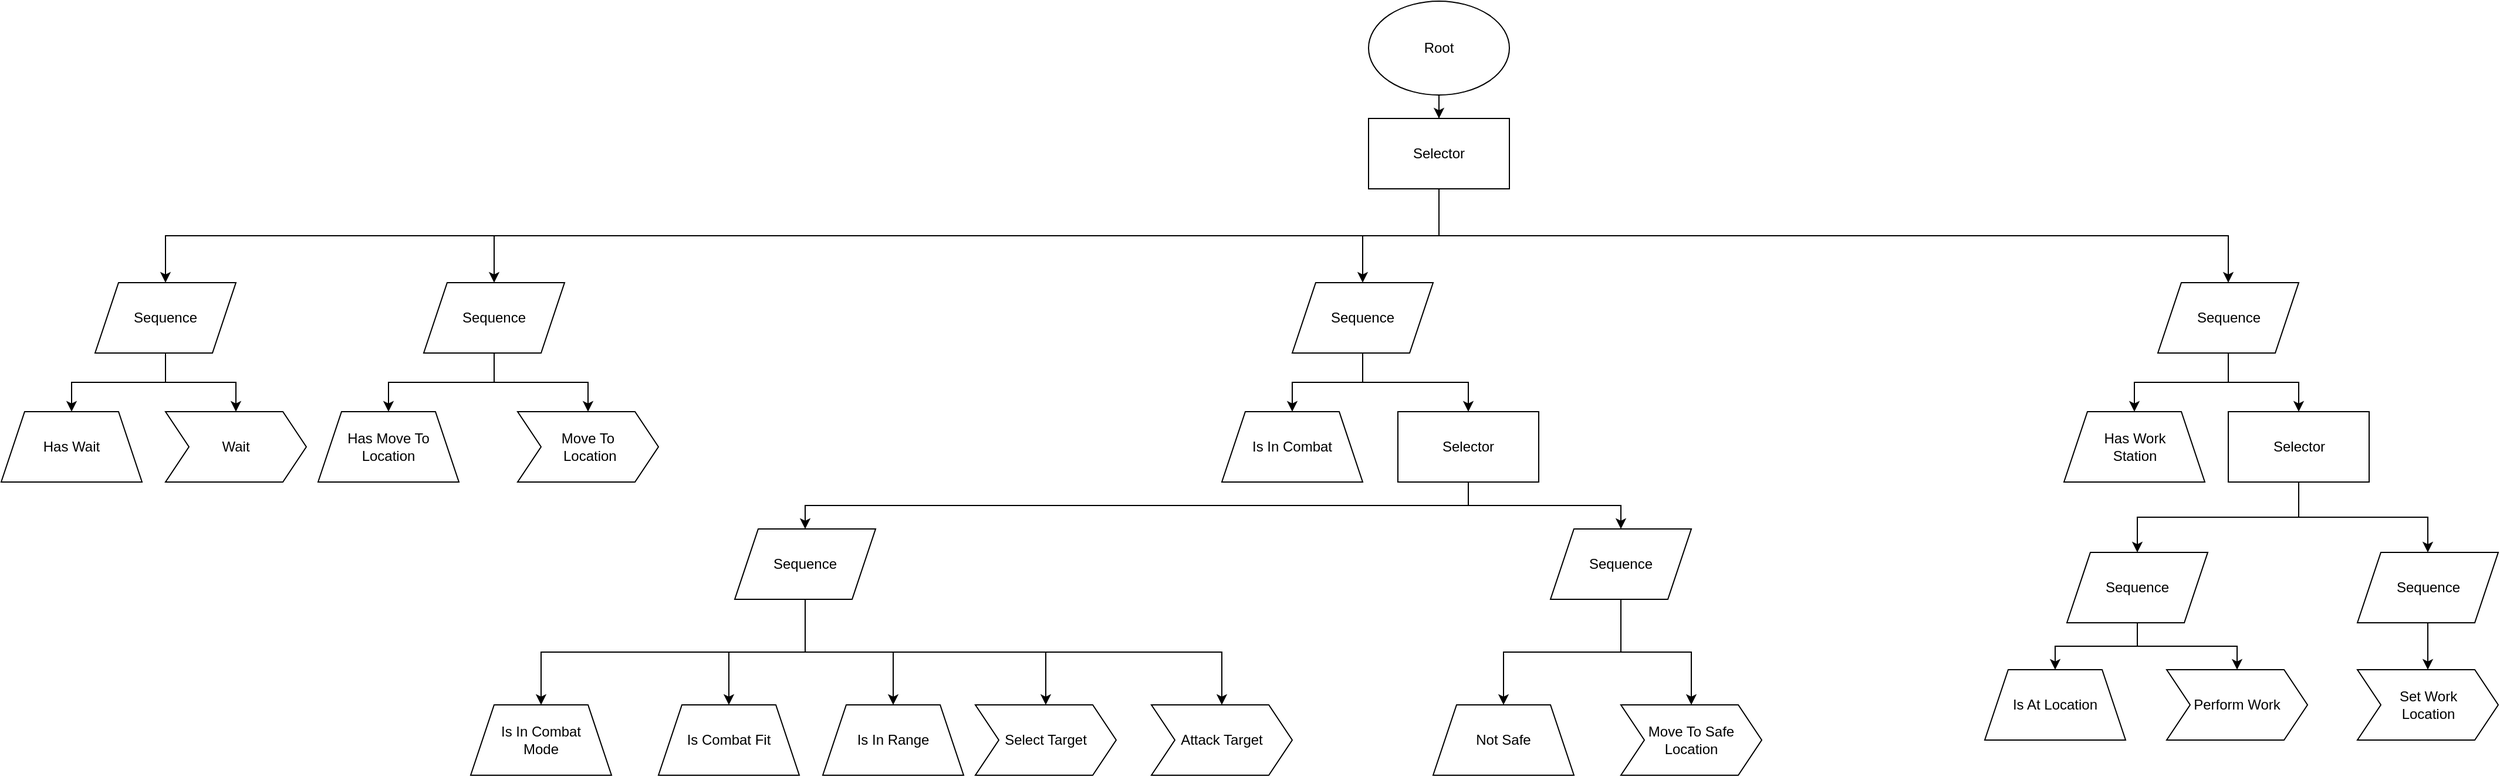 <mxfile version="21.5.2" type="device">
  <diagram name="Page-1" id="RPb3wnmH3mTpkXsklkhz">
    <mxGraphModel dx="2537" dy="932" grid="1" gridSize="10" guides="1" tooltips="1" connect="1" arrows="1" fold="1" page="1" pageScale="1" pageWidth="850" pageHeight="1100" math="0" shadow="0">
      <root>
        <mxCell id="0" />
        <mxCell id="1" parent="0" />
        <mxCell id="6phgiGDDSsjCHhmaexQ0-15" style="edgeStyle=orthogonalEdgeStyle;rounded=0;orthogonalLoop=1;jettySize=auto;html=1;exitX=0.5;exitY=1;exitDx=0;exitDy=0;" parent="1" source="6phgiGDDSsjCHhmaexQ0-1" target="6phgiGDDSsjCHhmaexQ0-2" edge="1">
          <mxGeometry relative="1" as="geometry" />
        </mxCell>
        <mxCell id="6phgiGDDSsjCHhmaexQ0-1" value="Root" style="ellipse;whiteSpace=wrap;html=1;" parent="1" vertex="1">
          <mxGeometry x="365" y="30" width="120" height="80" as="geometry" />
        </mxCell>
        <mxCell id="6phgiGDDSsjCHhmaexQ0-4" style="edgeStyle=orthogonalEdgeStyle;rounded=0;orthogonalLoop=1;jettySize=auto;html=1;exitX=0.5;exitY=1;exitDx=0;exitDy=0;entryX=0.5;entryY=0;entryDx=0;entryDy=0;" parent="1" source="6phgiGDDSsjCHhmaexQ0-2" target="6phgiGDDSsjCHhmaexQ0-3" edge="1">
          <mxGeometry relative="1" as="geometry" />
        </mxCell>
        <mxCell id="6phgiGDDSsjCHhmaexQ0-9" style="edgeStyle=orthogonalEdgeStyle;rounded=0;orthogonalLoop=1;jettySize=auto;html=1;exitX=0.5;exitY=1;exitDx=0;exitDy=0;" parent="1" source="6phgiGDDSsjCHhmaexQ0-2" target="6phgiGDDSsjCHhmaexQ0-10" edge="1">
          <mxGeometry relative="1" as="geometry">
            <mxPoint x="-10" y="270" as="targetPoint" />
          </mxGeometry>
        </mxCell>
        <mxCell id="6phgiGDDSsjCHhmaexQ0-38" style="edgeStyle=orthogonalEdgeStyle;rounded=0;orthogonalLoop=1;jettySize=auto;html=1;exitX=0.5;exitY=1;exitDx=0;exitDy=0;entryX=0.5;entryY=0;entryDx=0;entryDy=0;" parent="1" source="6phgiGDDSsjCHhmaexQ0-2" target="6phgiGDDSsjCHhmaexQ0-16" edge="1">
          <mxGeometry relative="1" as="geometry" />
        </mxCell>
        <mxCell id="6phgiGDDSsjCHhmaexQ0-40" style="edgeStyle=orthogonalEdgeStyle;rounded=0;orthogonalLoop=1;jettySize=auto;html=1;exitX=0.5;exitY=1;exitDx=0;exitDy=0;entryX=0.5;entryY=0;entryDx=0;entryDy=0;" parent="1" source="6phgiGDDSsjCHhmaexQ0-2" target="6phgiGDDSsjCHhmaexQ0-39" edge="1">
          <mxGeometry relative="1" as="geometry" />
        </mxCell>
        <mxCell id="6phgiGDDSsjCHhmaexQ0-2" value="Selector" style="rounded=0;whiteSpace=wrap;html=1;" parent="1" vertex="1">
          <mxGeometry x="365" y="130" width="120" height="60" as="geometry" />
        </mxCell>
        <mxCell id="6phgiGDDSsjCHhmaexQ0-7" style="edgeStyle=orthogonalEdgeStyle;rounded=0;orthogonalLoop=1;jettySize=auto;html=1;exitX=0.5;exitY=1;exitDx=0;exitDy=0;" parent="1" source="6phgiGDDSsjCHhmaexQ0-3" target="6phgiGDDSsjCHhmaexQ0-5" edge="1">
          <mxGeometry relative="1" as="geometry" />
        </mxCell>
        <mxCell id="6phgiGDDSsjCHhmaexQ0-8" style="edgeStyle=orthogonalEdgeStyle;rounded=0;orthogonalLoop=1;jettySize=auto;html=1;exitX=0.5;exitY=1;exitDx=0;exitDy=0;entryX=0.5;entryY=0;entryDx=0;entryDy=0;" parent="1" source="6phgiGDDSsjCHhmaexQ0-3" target="6phgiGDDSsjCHhmaexQ0-6" edge="1">
          <mxGeometry relative="1" as="geometry" />
        </mxCell>
        <mxCell id="6phgiGDDSsjCHhmaexQ0-3" value="Sequence" style="shape=parallelogram;perimeter=parallelogramPerimeter;whiteSpace=wrap;html=1;fixedSize=1;" parent="1" vertex="1">
          <mxGeometry x="-720" y="270" width="120" height="60" as="geometry" />
        </mxCell>
        <mxCell id="6phgiGDDSsjCHhmaexQ0-5" value="Has Wait" style="shape=trapezoid;perimeter=trapezoidPerimeter;whiteSpace=wrap;html=1;fixedSize=1;" parent="1" vertex="1">
          <mxGeometry x="-800" y="380" width="120" height="60" as="geometry" />
        </mxCell>
        <mxCell id="6phgiGDDSsjCHhmaexQ0-6" value="Wait" style="shape=step;perimeter=stepPerimeter;whiteSpace=wrap;html=1;fixedSize=1;" parent="1" vertex="1">
          <mxGeometry x="-660" y="380" width="120" height="60" as="geometry" />
        </mxCell>
        <mxCell id="6phgiGDDSsjCHhmaexQ0-12" style="edgeStyle=orthogonalEdgeStyle;rounded=0;orthogonalLoop=1;jettySize=auto;html=1;exitX=0.5;exitY=1;exitDx=0;exitDy=0;entryX=0.5;entryY=0;entryDx=0;entryDy=0;" parent="1" source="6phgiGDDSsjCHhmaexQ0-10" target="6phgiGDDSsjCHhmaexQ0-11" edge="1">
          <mxGeometry relative="1" as="geometry" />
        </mxCell>
        <mxCell id="6phgiGDDSsjCHhmaexQ0-14" style="edgeStyle=orthogonalEdgeStyle;rounded=0;orthogonalLoop=1;jettySize=auto;html=1;exitX=0.5;exitY=1;exitDx=0;exitDy=0;" parent="1" source="6phgiGDDSsjCHhmaexQ0-10" target="6phgiGDDSsjCHhmaexQ0-13" edge="1">
          <mxGeometry relative="1" as="geometry" />
        </mxCell>
        <mxCell id="6phgiGDDSsjCHhmaexQ0-10" value="Sequence" style="shape=parallelogram;perimeter=parallelogramPerimeter;whiteSpace=wrap;html=1;fixedSize=1;" parent="1" vertex="1">
          <mxGeometry x="-440" y="270" width="120" height="60" as="geometry" />
        </mxCell>
        <mxCell id="6phgiGDDSsjCHhmaexQ0-11" value="Has Move To Location" style="shape=trapezoid;perimeter=trapezoidPerimeter;whiteSpace=wrap;html=1;fixedSize=1;" parent="1" vertex="1">
          <mxGeometry x="-530" y="380" width="120" height="60" as="geometry" />
        </mxCell>
        <mxCell id="6phgiGDDSsjCHhmaexQ0-13" value="Move To&lt;br&gt;&amp;nbsp;Location" style="shape=step;perimeter=stepPerimeter;whiteSpace=wrap;html=1;fixedSize=1;" parent="1" vertex="1">
          <mxGeometry x="-360" y="380" width="120" height="60" as="geometry" />
        </mxCell>
        <mxCell id="6phgiGDDSsjCHhmaexQ0-19" style="edgeStyle=orthogonalEdgeStyle;rounded=0;orthogonalLoop=1;jettySize=auto;html=1;exitX=0.5;exitY=1;exitDx=0;exitDy=0;entryX=0.5;entryY=0;entryDx=0;entryDy=0;" parent="1" source="6phgiGDDSsjCHhmaexQ0-16" target="6phgiGDDSsjCHhmaexQ0-18" edge="1">
          <mxGeometry relative="1" as="geometry" />
        </mxCell>
        <mxCell id="6phgiGDDSsjCHhmaexQ0-22" style="edgeStyle=orthogonalEdgeStyle;rounded=0;orthogonalLoop=1;jettySize=auto;html=1;exitX=0.5;exitY=1;exitDx=0;exitDy=0;entryX=0.5;entryY=0;entryDx=0;entryDy=0;" parent="1" source="6phgiGDDSsjCHhmaexQ0-16" target="6phgiGDDSsjCHhmaexQ0-21" edge="1">
          <mxGeometry relative="1" as="geometry" />
        </mxCell>
        <mxCell id="6phgiGDDSsjCHhmaexQ0-16" value="Sequence" style="shape=parallelogram;perimeter=parallelogramPerimeter;whiteSpace=wrap;html=1;fixedSize=1;" parent="1" vertex="1">
          <mxGeometry x="1037.5" y="270" width="120" height="60" as="geometry" />
        </mxCell>
        <mxCell id="6phgiGDDSsjCHhmaexQ0-18" value="Has Work&lt;br&gt;Station" style="shape=trapezoid;perimeter=trapezoidPerimeter;whiteSpace=wrap;html=1;fixedSize=1;" parent="1" vertex="1">
          <mxGeometry x="957.5" y="380" width="120" height="60" as="geometry" />
        </mxCell>
        <mxCell id="6phgiGDDSsjCHhmaexQ0-24" style="edgeStyle=orthogonalEdgeStyle;rounded=0;orthogonalLoop=1;jettySize=auto;html=1;exitX=0.5;exitY=1;exitDx=0;exitDy=0;" parent="1" source="6phgiGDDSsjCHhmaexQ0-21" target="6phgiGDDSsjCHhmaexQ0-23" edge="1">
          <mxGeometry relative="1" as="geometry" />
        </mxCell>
        <mxCell id="6phgiGDDSsjCHhmaexQ0-30" style="edgeStyle=orthogonalEdgeStyle;rounded=0;orthogonalLoop=1;jettySize=auto;html=1;exitX=0.5;exitY=1;exitDx=0;exitDy=0;entryX=0.5;entryY=0;entryDx=0;entryDy=0;" parent="1" source="6phgiGDDSsjCHhmaexQ0-21" target="6phgiGDDSsjCHhmaexQ0-29" edge="1">
          <mxGeometry relative="1" as="geometry" />
        </mxCell>
        <mxCell id="6phgiGDDSsjCHhmaexQ0-21" value="Selector" style="rounded=0;whiteSpace=wrap;html=1;" parent="1" vertex="1">
          <mxGeometry x="1097.5" y="380" width="120" height="60" as="geometry" />
        </mxCell>
        <mxCell id="6phgiGDDSsjCHhmaexQ0-26" style="edgeStyle=orthogonalEdgeStyle;rounded=0;orthogonalLoop=1;jettySize=auto;html=1;exitX=0.5;exitY=1;exitDx=0;exitDy=0;" parent="1" source="6phgiGDDSsjCHhmaexQ0-23" target="6phgiGDDSsjCHhmaexQ0-25" edge="1">
          <mxGeometry relative="1" as="geometry" />
        </mxCell>
        <mxCell id="6phgiGDDSsjCHhmaexQ0-28" style="edgeStyle=orthogonalEdgeStyle;rounded=0;orthogonalLoop=1;jettySize=auto;html=1;exitX=0.5;exitY=1;exitDx=0;exitDy=0;" parent="1" source="6phgiGDDSsjCHhmaexQ0-23" target="6phgiGDDSsjCHhmaexQ0-27" edge="1">
          <mxGeometry relative="1" as="geometry" />
        </mxCell>
        <mxCell id="6phgiGDDSsjCHhmaexQ0-23" value="Sequence" style="shape=parallelogram;perimeter=parallelogramPerimeter;whiteSpace=wrap;html=1;fixedSize=1;" parent="1" vertex="1">
          <mxGeometry x="960" y="500" width="120" height="60" as="geometry" />
        </mxCell>
        <mxCell id="6phgiGDDSsjCHhmaexQ0-25" value="Is At Location" style="shape=trapezoid;perimeter=trapezoidPerimeter;whiteSpace=wrap;html=1;fixedSize=1;" parent="1" vertex="1">
          <mxGeometry x="890" y="600" width="120" height="60" as="geometry" />
        </mxCell>
        <mxCell id="6phgiGDDSsjCHhmaexQ0-27" value="Perform Work" style="shape=step;perimeter=stepPerimeter;whiteSpace=wrap;html=1;fixedSize=1;" parent="1" vertex="1">
          <mxGeometry x="1045" y="600" width="120" height="60" as="geometry" />
        </mxCell>
        <mxCell id="6phgiGDDSsjCHhmaexQ0-33" style="edgeStyle=orthogonalEdgeStyle;rounded=0;orthogonalLoop=1;jettySize=auto;html=1;exitX=0.5;exitY=1;exitDx=0;exitDy=0;entryX=0.5;entryY=0;entryDx=0;entryDy=0;" parent="1" source="6phgiGDDSsjCHhmaexQ0-29" target="6phgiGDDSsjCHhmaexQ0-32" edge="1">
          <mxGeometry relative="1" as="geometry" />
        </mxCell>
        <mxCell id="6phgiGDDSsjCHhmaexQ0-29" value="Sequence" style="shape=parallelogram;perimeter=parallelogramPerimeter;whiteSpace=wrap;html=1;fixedSize=1;" parent="1" vertex="1">
          <mxGeometry x="1207.5" y="500" width="120" height="60" as="geometry" />
        </mxCell>
        <mxCell id="6phgiGDDSsjCHhmaexQ0-32" value="Set Work &lt;br&gt;Location" style="shape=step;perimeter=stepPerimeter;whiteSpace=wrap;html=1;fixedSize=1;" parent="1" vertex="1">
          <mxGeometry x="1207.5" y="600" width="120" height="60" as="geometry" />
        </mxCell>
        <mxCell id="6phgiGDDSsjCHhmaexQ0-42" style="edgeStyle=orthogonalEdgeStyle;rounded=0;orthogonalLoop=1;jettySize=auto;html=1;exitX=0.5;exitY=1;exitDx=0;exitDy=0;" parent="1" source="6phgiGDDSsjCHhmaexQ0-39" target="6phgiGDDSsjCHhmaexQ0-41" edge="1">
          <mxGeometry relative="1" as="geometry" />
        </mxCell>
        <mxCell id="6phgiGDDSsjCHhmaexQ0-45" style="edgeStyle=orthogonalEdgeStyle;rounded=0;orthogonalLoop=1;jettySize=auto;html=1;exitX=0.5;exitY=1;exitDx=0;exitDy=0;entryX=0.5;entryY=0;entryDx=0;entryDy=0;" parent="1" source="6phgiGDDSsjCHhmaexQ0-39" target="6phgiGDDSsjCHhmaexQ0-44" edge="1">
          <mxGeometry relative="1" as="geometry" />
        </mxCell>
        <mxCell id="6phgiGDDSsjCHhmaexQ0-39" value="Sequence" style="shape=parallelogram;perimeter=parallelogramPerimeter;whiteSpace=wrap;html=1;fixedSize=1;" parent="1" vertex="1">
          <mxGeometry x="300" y="270" width="120" height="60" as="geometry" />
        </mxCell>
        <mxCell id="6phgiGDDSsjCHhmaexQ0-41" value="Is In Combat" style="shape=trapezoid;perimeter=trapezoidPerimeter;whiteSpace=wrap;html=1;fixedSize=1;" parent="1" vertex="1">
          <mxGeometry x="240" y="380" width="120" height="60" as="geometry" />
        </mxCell>
        <mxCell id="6phgiGDDSsjCHhmaexQ0-48" style="edgeStyle=orthogonalEdgeStyle;rounded=0;orthogonalLoop=1;jettySize=auto;html=1;exitX=0.5;exitY=1;exitDx=0;exitDy=0;" parent="1" source="6phgiGDDSsjCHhmaexQ0-44" target="6phgiGDDSsjCHhmaexQ0-47" edge="1">
          <mxGeometry relative="1" as="geometry" />
        </mxCell>
        <mxCell id="6phgiGDDSsjCHhmaexQ0-66" style="edgeStyle=orthogonalEdgeStyle;rounded=0;orthogonalLoop=1;jettySize=auto;html=1;exitX=0.5;exitY=1;exitDx=0;exitDy=0;" parent="1" source="6phgiGDDSsjCHhmaexQ0-44" target="6phgiGDDSsjCHhmaexQ0-65" edge="1">
          <mxGeometry relative="1" as="geometry" />
        </mxCell>
        <mxCell id="6phgiGDDSsjCHhmaexQ0-44" value="Selector" style="rounded=0;whiteSpace=wrap;html=1;" parent="1" vertex="1">
          <mxGeometry x="390" y="380" width="120" height="60" as="geometry" />
        </mxCell>
        <mxCell id="6phgiGDDSsjCHhmaexQ0-61" style="edgeStyle=orthogonalEdgeStyle;rounded=0;orthogonalLoop=1;jettySize=auto;html=1;exitX=0.5;exitY=1;exitDx=0;exitDy=0;entryX=0.5;entryY=0;entryDx=0;entryDy=0;" parent="1" source="6phgiGDDSsjCHhmaexQ0-47" target="6phgiGDDSsjCHhmaexQ0-49" edge="1">
          <mxGeometry relative="1" as="geometry" />
        </mxCell>
        <mxCell id="6phgiGDDSsjCHhmaexQ0-62" style="edgeStyle=orthogonalEdgeStyle;rounded=0;orthogonalLoop=1;jettySize=auto;html=1;exitX=0.5;exitY=1;exitDx=0;exitDy=0;entryX=0.5;entryY=0;entryDx=0;entryDy=0;" parent="1" source="6phgiGDDSsjCHhmaexQ0-47" target="6phgiGDDSsjCHhmaexQ0-53" edge="1">
          <mxGeometry relative="1" as="geometry" />
        </mxCell>
        <mxCell id="6phgiGDDSsjCHhmaexQ0-63" style="edgeStyle=orthogonalEdgeStyle;rounded=0;orthogonalLoop=1;jettySize=auto;html=1;exitX=0.5;exitY=1;exitDx=0;exitDy=0;entryX=0.5;entryY=0;entryDx=0;entryDy=0;" parent="1" source="6phgiGDDSsjCHhmaexQ0-47" target="6phgiGDDSsjCHhmaexQ0-56" edge="1">
          <mxGeometry relative="1" as="geometry" />
        </mxCell>
        <mxCell id="6phgiGDDSsjCHhmaexQ0-64" style="edgeStyle=orthogonalEdgeStyle;rounded=0;orthogonalLoop=1;jettySize=auto;html=1;exitX=0.5;exitY=1;exitDx=0;exitDy=0;" parent="1" source="6phgiGDDSsjCHhmaexQ0-47" target="6phgiGDDSsjCHhmaexQ0-58" edge="1">
          <mxGeometry relative="1" as="geometry" />
        </mxCell>
        <mxCell id="zXRzHBMwWuiLh6VrqMNC-2" style="edgeStyle=orthogonalEdgeStyle;rounded=0;orthogonalLoop=1;jettySize=auto;html=1;exitX=0.5;exitY=1;exitDx=0;exitDy=0;" edge="1" parent="1" source="6phgiGDDSsjCHhmaexQ0-47" target="zXRzHBMwWuiLh6VrqMNC-1">
          <mxGeometry relative="1" as="geometry" />
        </mxCell>
        <mxCell id="6phgiGDDSsjCHhmaexQ0-47" value="Sequence" style="shape=parallelogram;perimeter=parallelogramPerimeter;whiteSpace=wrap;html=1;fixedSize=1;" parent="1" vertex="1">
          <mxGeometry x="-175" y="480" width="120" height="60" as="geometry" />
        </mxCell>
        <mxCell id="6phgiGDDSsjCHhmaexQ0-49" value="Is In Combat&lt;br&gt;Mode" style="shape=trapezoid;perimeter=trapezoidPerimeter;whiteSpace=wrap;html=1;fixedSize=1;" parent="1" vertex="1">
          <mxGeometry x="-400" y="630" width="120" height="60" as="geometry" />
        </mxCell>
        <mxCell id="6phgiGDDSsjCHhmaexQ0-53" value="Is Combat Fit" style="shape=trapezoid;perimeter=trapezoidPerimeter;whiteSpace=wrap;html=1;fixedSize=1;" parent="1" vertex="1">
          <mxGeometry x="-240" y="630" width="120" height="60" as="geometry" />
        </mxCell>
        <mxCell id="6phgiGDDSsjCHhmaexQ0-56" value="Select Target" style="shape=step;perimeter=stepPerimeter;whiteSpace=wrap;html=1;fixedSize=1;" parent="1" vertex="1">
          <mxGeometry x="30" y="630" width="120" height="60" as="geometry" />
        </mxCell>
        <mxCell id="6phgiGDDSsjCHhmaexQ0-58" value="Attack Target" style="shape=step;perimeter=stepPerimeter;whiteSpace=wrap;html=1;fixedSize=1;" parent="1" vertex="1">
          <mxGeometry x="180" y="630" width="120" height="60" as="geometry" />
        </mxCell>
        <mxCell id="6phgiGDDSsjCHhmaexQ0-68" style="edgeStyle=orthogonalEdgeStyle;rounded=0;orthogonalLoop=1;jettySize=auto;html=1;exitX=0.5;exitY=1;exitDx=0;exitDy=0;" parent="1" source="6phgiGDDSsjCHhmaexQ0-65" target="6phgiGDDSsjCHhmaexQ0-67" edge="1">
          <mxGeometry relative="1" as="geometry" />
        </mxCell>
        <mxCell id="6phgiGDDSsjCHhmaexQ0-70" style="edgeStyle=orthogonalEdgeStyle;rounded=0;orthogonalLoop=1;jettySize=auto;html=1;exitX=0.5;exitY=1;exitDx=0;exitDy=0;" parent="1" source="6phgiGDDSsjCHhmaexQ0-65" target="6phgiGDDSsjCHhmaexQ0-69" edge="1">
          <mxGeometry relative="1" as="geometry" />
        </mxCell>
        <mxCell id="6phgiGDDSsjCHhmaexQ0-65" value="Sequence" style="shape=parallelogram;perimeter=parallelogramPerimeter;whiteSpace=wrap;html=1;fixedSize=1;" parent="1" vertex="1">
          <mxGeometry x="520" y="480" width="120" height="60" as="geometry" />
        </mxCell>
        <mxCell id="6phgiGDDSsjCHhmaexQ0-67" value="Not Safe" style="shape=trapezoid;perimeter=trapezoidPerimeter;whiteSpace=wrap;html=1;fixedSize=1;" parent="1" vertex="1">
          <mxGeometry x="420" y="630" width="120" height="60" as="geometry" />
        </mxCell>
        <mxCell id="6phgiGDDSsjCHhmaexQ0-69" value="Move To Safe Location" style="shape=step;perimeter=stepPerimeter;whiteSpace=wrap;html=1;fixedSize=1;" parent="1" vertex="1">
          <mxGeometry x="580" y="630" width="120" height="60" as="geometry" />
        </mxCell>
        <mxCell id="zXRzHBMwWuiLh6VrqMNC-1" value="Is In Range" style="shape=trapezoid;perimeter=trapezoidPerimeter;whiteSpace=wrap;html=1;fixedSize=1;" vertex="1" parent="1">
          <mxGeometry x="-100" y="630" width="120" height="60" as="geometry" />
        </mxCell>
      </root>
    </mxGraphModel>
  </diagram>
</mxfile>
